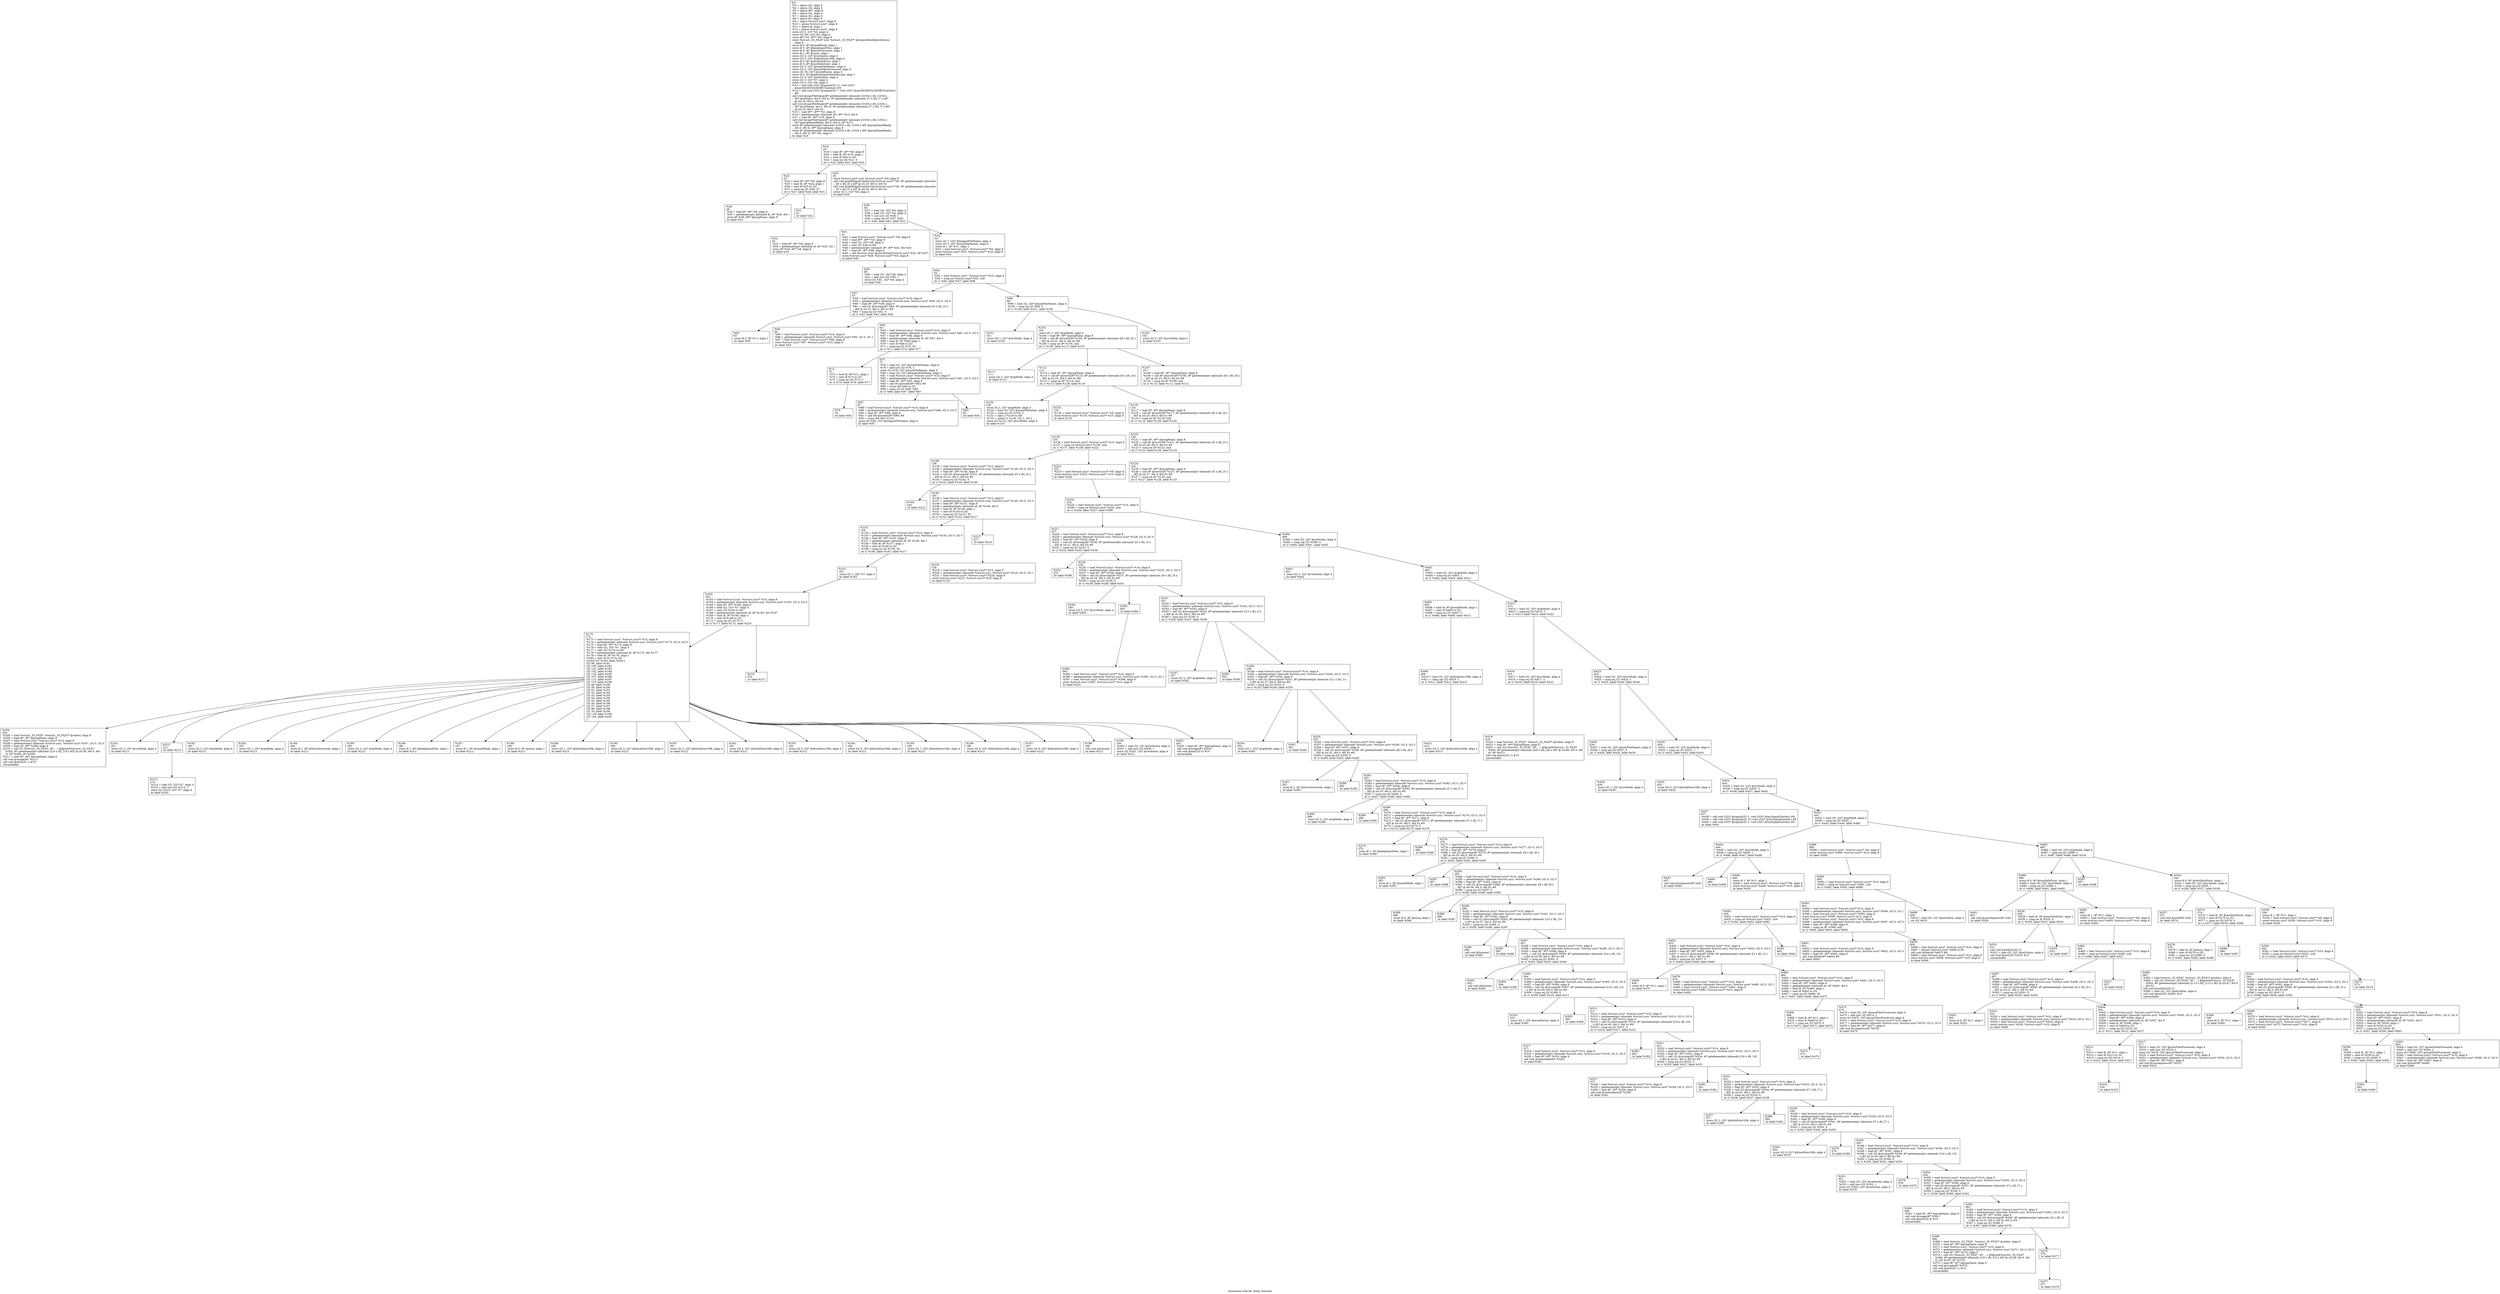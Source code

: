 digraph "Dominator tree for 'main' function" {
	label="Dominator tree for 'main' function";

	Node0xdabc20 [shape=record,label="{%2:\l  %3 = alloca i32, align 4\l  %4 = alloca i32, align 4\l  %5 = alloca i8**, align 8\l  %6 = alloca i32, align 4\l  %7 = alloca i32, align 4\l  %8 = alloca i8*, align 8\l  %9 = alloca %struct.zzzz*, align 8\l  %10 = alloca %struct.zzzz*, align 8\l  %11 = alloca i8, align 1\l  %12 = alloca %struct.zzzz*, align 8\l  store i32 0, i32* %3, align 4\l  store i32 %0, i32* %4, align 4\l  store i8** %1, i8*** %5, align 8\l  store %struct._IO_FILE* null, %struct._IO_FILE** @outputHandleJustInCase,\l... align 8\l  store i8 0, i8* @smallMode, align 1\l  store i8 0, i8* @keepInputFiles, align 1\l  store i8 0, i8* @forceOverwrite, align 1\l  store i8 1, i8* @noisy, align 1\l  store i32 0, i32* @verbosity, align 4\l  store i32 9, i32* @blockSize100k, align 4\l  store i8 0, i8* @testFailsExist, align 1\l  store i8 0, i8* @unzFailsExist, align 1\l  store i32 0, i32* @numFileNames, align 4\l  store i32 0, i32* @numFilesProcessed, align 4\l  store i32 30, i32* @workFactor, align 4\l  store i8 0, i8* @deleteOutputOnInterrupt, align 1\l  store i32 0, i32* @exitValue, align 4\l  store i32 0, i32* %7, align 4\l  store i32 0, i32* %6, align 4\l  %13 = call void (i32)* @signal(i32 11, void (i32)*\l... @mySIGSEGVorSIGBUScatcher) #8\l  %14 = call void (i32)* @signal(i32 7, void (i32)* @mySIGSEGVorSIGBUScatcher)\l... #8\l  call void @copyFileName(i8* getelementptr inbounds ([1034 x i8], [1034 x\l... i8]* @inName, i64 0, i64 0), i8* getelementptr inbounds ([7 x i8], [7 x i8]*\l... @.str.18, i64 0, i64 0))\l  call void @copyFileName(i8* getelementptr inbounds ([1034 x i8], [1034 x\l... i8]* @outName, i64 0, i64 0), i8* getelementptr inbounds ([7 x i8], [7 x i8]*\l... @.str.18, i64 0, i64 0))\l  %15 = load i8**, i8*** %5, align 8\l  %16 = getelementptr inbounds i8*, i8** %15, i64 0\l  %17 = load i8*, i8** %16, align 8\l  call void @copyFileName(i8* getelementptr inbounds ([1034 x i8], [1034 x\l... i8]* @progNameReally, i64 0, i64 0), i8* %17)\l  store i8* getelementptr inbounds ([1034 x i8], [1034 x i8]* @progNameReally,\l... i64 0, i64 0), i8** @progName, align 8\l  store i8* getelementptr inbounds ([1034 x i8], [1034 x i8]* @progNameReally,\l... i64 0, i64 0), i8** %8, align 8\l  br label %18\l}"];
	Node0xdabc20 -> Node0xd77150;
	Node0xd77150 [shape=record,label="{%18:\l18:                                               \l  %19 = load i8*, i8** %8, align 8\l  %20 = load i8, i8* %19, align 1\l  %21 = sext i8 %20 to i32\l  %22 = icmp ne i32 %21, 0\l  br i1 %22, label %23, label %35\l}"];
	Node0xd77150 -> Node0xcb21c0;
	Node0xd77150 -> Node0xce4a20;
	Node0xcb21c0 [shape=record,label="{%23:\l23:                                               \l  %24 = load i8*, i8** %8, align 8\l  %25 = load i8, i8* %24, align 1\l  %26 = sext i8 %25 to i32\l  %27 = icmp eq i32 %26, 47\l  br i1 %27, label %28, label %31\l}"];
	Node0xcb21c0 -> Node0xcd7960;
	Node0xcb21c0 -> Node0xcb1180;
	Node0xcd7960 [shape=record,label="{%28:\l28:                                               \l  %29 = load i8*, i8** %8, align 8\l  %30 = getelementptr inbounds i8, i8* %29, i64 1\l  store i8* %30, i8** @progName, align 8\l  br label %31\l}"];
	Node0xcb1180 [shape=record,label="{%31:\l31:                                               \l  br label %32\l}"];
	Node0xcb1180 -> Node0xc69590;
	Node0xc69590 [shape=record,label="{%32:\l32:                                               \l  %33 = load i8*, i8** %8, align 8\l  %34 = getelementptr inbounds i8, i8* %33, i32 1\l  store i8* %34, i8** %8, align 8\l  br label %18\l}"];
	Node0xce4a20 [shape=record,label="{%35:\l35:                                               \l  store %struct.zzzz* null, %struct.zzzz** %9, align 8\l  call void @addFlagsFromEnvVar(%struct.zzzz** %9, i8* getelementptr inbounds\l... ([6 x i8], [6 x i8]* @.str.19, i64 0, i64 0))\l  call void @addFlagsFromEnvVar(%struct.zzzz** %9, i8* getelementptr inbounds\l... ([5 x i8], [5 x i8]* @.str.20, i64 0, i64 0))\l  store i32 1, i32* %6, align 4\l  br label %36\l}"];
	Node0xce4a20 -> Node0xa634b0;
	Node0xa634b0 [shape=record,label="{%36:\l36:                                               \l  %37 = load i32, i32* %6, align 4\l  %38 = load i32, i32* %4, align 4\l  %39 = sub nsw i32 %38, 1\l  %40 = icmp sle i32 %37, %39\l  br i1 %40, label %41, label %52\l}"];
	Node0xa634b0 -> Node0xd544a0;
	Node0xa634b0 -> Node0xb22400;
	Node0xd544a0 [shape=record,label="{%41:\l41:                                               \l  %42 = load %struct.zzzz*, %struct.zzzz** %9, align 8\l  %43 = load i8**, i8*** %5, align 8\l  %44 = load i32, i32* %6, align 4\l  %45 = sext i32 %44 to i64\l  %46 = getelementptr inbounds i8*, i8** %43, i64 %45\l  %47 = load i8*, i8** %46, align 8\l  %48 = call %struct.zzzz* @snocString(%struct.zzzz* %42, i8* %47)\l  store %struct.zzzz* %48, %struct.zzzz** %9, align 8\l  br label %49\l}"];
	Node0xd544a0 -> Node0xce85a0;
	Node0xce85a0 [shape=record,label="{%49:\l49:                                               \l  %50 = load i32, i32* %6, align 4\l  %51 = add nsw i32 %50, 1\l  store i32 %51, i32* %6, align 4\l  br label %36\l}"];
	Node0xb22400 [shape=record,label="{%52:\l52:                                               \l  store i32 7, i32* @longestFileName, align 4\l  store i32 0, i32* @numFileNames, align 4\l  store i8 1, i8* %11, align 1\l  %53 = load %struct.zzzz*, %struct.zzzz** %9, align 8\l  store %struct.zzzz* %53, %struct.zzzz** %10, align 8\l  br label %54\l}"];
	Node0xb22400 -> Node0xa44fe0;
	Node0xa44fe0 [shape=record,label="{%54:\l54:                                               \l  %55 = load %struct.zzzz*, %struct.zzzz** %10, align 8\l  %56 = icmp ne %struct.zzzz* %55, null\l  br i1 %56, label %57, label %98\l}"];
	Node0xa44fe0 -> Node0xc94360;
	Node0xa44fe0 -> Node0xca46f0;
	Node0xc94360 [shape=record,label="{%57:\l57:                                               \l  %58 = load %struct.zzzz*, %struct.zzzz** %10, align 8\l  %59 = getelementptr inbounds %struct.zzzz, %struct.zzzz* %58, i32 0, i32 0\l  %60 = load i8*, i8** %59, align 8\l  %61 = call i32 @strcmp(i8* %60, i8* getelementptr inbounds ([3 x i8], [3 x\l... i8]* @.str.21, i64 0, i64 0)) #9\l  %62 = icmp eq i32 %61, 0\l  br i1 %62, label %63, label %64\l}"];
	Node0xc94360 -> Node0xcbec40;
	Node0xc94360 -> Node0xd5de10;
	Node0xc94360 -> Node0xc11ad0;
	Node0xcbec40 [shape=record,label="{%63:\l63:                                               \l  store i8 0, i8* %11, align 1\l  br label %94\l}"];
	Node0xd5de10 [shape=record,label="{%94:\l94:                                               \l  %95 = load %struct.zzzz*, %struct.zzzz** %10, align 8\l  %96 = getelementptr inbounds %struct.zzzz, %struct.zzzz* %95, i32 0, i32 1\l  %97 = load %struct.zzzz*, %struct.zzzz** %96, align 8\l  store %struct.zzzz* %97, %struct.zzzz** %10, align 8\l  br label %54\l}"];
	Node0xc11ad0 [shape=record,label="{%64:\l64:                                               \l  %65 = load %struct.zzzz*, %struct.zzzz** %10, align 8\l  %66 = getelementptr inbounds %struct.zzzz, %struct.zzzz* %65, i32 0, i32 0\l  %67 = load i8*, i8** %66, align 8\l  %68 = getelementptr inbounds i8, i8* %67, i64 0\l  %69 = load i8, i8* %68, align 1\l  %70 = sext i8 %69 to i32\l  %71 = icmp eq i32 %70, 45\l  br i1 %71, label %72, label %77\l}"];
	Node0xc11ad0 -> Node0xb05000;
	Node0xc11ad0 -> Node0xc86a30;
	Node0xb05000 [shape=record,label="{%72:\l72:                                               \l  %73 = load i8, i8* %11, align 1\l  %74 = zext i8 %73 to i32\l  %75 = icmp ne i32 %74, 0\l  br i1 %75, label %76, label %77\l}"];
	Node0xb05000 -> Node0xd56dd0;
	Node0xd56dd0 [shape=record,label="{%76:\l76:                                               \l  br label %94\l}"];
	Node0xc86a30 [shape=record,label="{%77:\l77:                                               \l  %78 = load i32, i32* @numFileNames, align 4\l  %79 = add nsw i32 %78, 1\l  store i32 %79, i32* @numFileNames, align 4\l  %80 = load i32, i32* @longestFileName, align 4\l  %81 = load %struct.zzzz*, %struct.zzzz** %10, align 8\l  %82 = getelementptr inbounds %struct.zzzz, %struct.zzzz* %81, i32 0, i32 0\l  %83 = load i8*, i8** %82, align 8\l  %84 = call i64 @strlen(i8* %83) #9\l  %85 = trunc i64 %84 to i32\l  %86 = icmp slt i32 %80, %85\l  br i1 %86, label %87, label %93\l}"];
	Node0xc86a30 -> Node0xccc840;
	Node0xc86a30 -> Node0xd5f160;
	Node0xccc840 [shape=record,label="{%87:\l87:                                               \l  %88 = load %struct.zzzz*, %struct.zzzz** %10, align 8\l  %89 = getelementptr inbounds %struct.zzzz, %struct.zzzz* %88, i32 0, i32 0\l  %90 = load i8*, i8** %89, align 8\l  %91 = call i64 @strlen(i8* %90) #9\l  %92 = trunc i64 %91 to i32\l  store i32 %92, i32* @longestFileName, align 4\l  br label %93\l}"];
	Node0xd5f160 [shape=record,label="{%93:\l93:                                               \l  br label %94\l}"];
	Node0xca46f0 [shape=record,label="{%98:\l98:                                               \l  %99 = load i32, i32* @numFileNames, align 4\l  %100 = icmp eq i32 %99, 0\l  br i1 %100, label %101, label %102\l}"];
	Node0xca46f0 -> Node0xc08860;
	Node0xca46f0 -> Node0xb21b50;
	Node0xca46f0 -> Node0xd66c10;
	Node0xc08860 [shape=record,label="{%101:\l101:                                              \l  store i32 1, i32* @srcMode, align 4\l  br label %103\l}"];
	Node0xb21b50 [shape=record,label="{%103:\l103:                                              \l  store i32 1, i32* @opMode, align 4\l  %104 = load i8*, i8** @progName, align 8\l  %105 = call i8* @strstr(i8* %104, i8* getelementptr inbounds ([6 x i8], [6 x\l... i8]* @.str.22, i64 0, i64 0)) #9\l  %106 = icmp ne i8* %105, null\l  br i1 %106, label %111, label %107\l}"];
	Node0xb21b50 -> Node0xa59f80;
	Node0xb21b50 -> Node0xafe8b0;
	Node0xb21b50 -> Node0xa6fd40;
	Node0xa59f80 [shape=record,label="{%111:\l111:                                              \l  store i32 2, i32* @opMode, align 4\l  br label %112\l}"];
	Node0xafe8b0 [shape=record,label="{%112:\l112:                                              \l  %113 = load i8*, i8** @progName, align 8\l  %114 = call i8* @strstr(i8* %113, i8* getelementptr inbounds ([6 x i8], [6 x\l... i8]* @.str.24, i64 0, i64 0)) #9\l  %115 = icmp ne i8* %114, null\l  br i1 %115, label %128, label %116\l}"];
	Node0xafe8b0 -> Node0xc62750;
	Node0xafe8b0 -> Node0xca9370;
	Node0xafe8b0 -> Node0xa977c0;
	Node0xc62750 [shape=record,label="{%128:\l128:                                              \l  store i32 2, i32* @opMode, align 4\l  %129 = load i32, i32* @numFileNames, align 4\l  %130 = icmp eq i32 %129, 0\l  %131 = zext i1 %130 to i64\l  %132 = select i1 %130, i32 1, i32 2\l  store i32 %132, i32* @srcMode, align 4\l  br label %133\l}"];
	Node0xca9370 [shape=record,label="{%133:\l133:                                              \l  %134 = load %struct.zzzz*, %struct.zzzz** %9, align 8\l  store %struct.zzzz* %134, %struct.zzzz** %10, align 8\l  br label %135\l}"];
	Node0xca9370 -> Node0xa55ff0;
	Node0xa55ff0 [shape=record,label="{%135:\l135:                                              \l  %136 = load %struct.zzzz*, %struct.zzzz** %10, align 8\l  %137 = icmp ne %struct.zzzz* %136, null\l  br i1 %137, label %138, label %222\l}"];
	Node0xa55ff0 -> Node0xcfea40;
	Node0xa55ff0 -> Node0xccc3a0;
	Node0xcfea40 [shape=record,label="{%138:\l138:                                              \l  %139 = load %struct.zzzz*, %struct.zzzz** %10, align 8\l  %140 = getelementptr inbounds %struct.zzzz, %struct.zzzz* %139, i32 0, i32 0\l  %141 = load i8*, i8** %140, align 8\l  %142 = call i32 @strcmp(i8* %141, i8* getelementptr inbounds ([3 x i8], [3 x\l... i8]* @.str.21, i64 0, i64 0)) #9\l  %143 = icmp eq i32 %142, 0\l  br i1 %143, label %144, label %145\l}"];
	Node0xcfea40 -> Node0xcea890;
	Node0xcfea40 -> Node0xcebcd0;
	Node0xcea890 [shape=record,label="{%144:\l144:                                              \l  br label %222\l}"];
	Node0xcebcd0 [shape=record,label="{%145:\l145:                                              \l  %146 = load %struct.zzzz*, %struct.zzzz** %10, align 8\l  %147 = getelementptr inbounds %struct.zzzz, %struct.zzzz* %146, i32 0, i32 0\l  %148 = load i8*, i8** %147, align 8\l  %149 = getelementptr inbounds i8, i8* %148, i64 0\l  %150 = load i8, i8* %149, align 1\l  %151 = sext i8 %150 to i32\l  %152 = icmp eq i32 %151, 45\l  br i1 %152, label %153, label %217\l}"];
	Node0xcebcd0 -> Node0xae4880;
	Node0xcebcd0 -> Node0xc77ea0;
	Node0xae4880 [shape=record,label="{%153:\l153:                                              \l  %154 = load %struct.zzzz*, %struct.zzzz** %10, align 8\l  %155 = getelementptr inbounds %struct.zzzz, %struct.zzzz* %154, i32 0, i32 0\l  %156 = load i8*, i8** %155, align 8\l  %157 = getelementptr inbounds i8, i8* %156, i64 1\l  %158 = load i8, i8* %157, align 1\l  %159 = sext i8 %158 to i32\l  %160 = icmp ne i32 %159, 45\l  br i1 %160, label %161, label %217\l}"];
	Node0xae4880 -> Node0xc0a4d0;
	Node0xc0a4d0 [shape=record,label="{%161:\l161:                                              \l  store i32 1, i32* %7, align 4\l  br label %162\l}"];
	Node0xc0a4d0 -> Node0xcdb100;
	Node0xcdb100 [shape=record,label="{%162:\l162:                                              \l  %163 = load %struct.zzzz*, %struct.zzzz** %10, align 8\l  %164 = getelementptr inbounds %struct.zzzz, %struct.zzzz* %163, i32 0, i32 0\l  %165 = load i8*, i8** %164, align 8\l  %166 = load i32, i32* %7, align 4\l  %167 = sext i32 %166 to i64\l  %168 = getelementptr inbounds i8, i8* %165, i64 %167\l  %169 = load i8, i8* %168, align 1\l  %170 = sext i8 %169 to i32\l  %171 = icmp ne i32 %170, 0\l  br i1 %171, label %172, label %216\l}"];
	Node0xcdb100 -> Node0xca0640;
	Node0xcdb100 -> Node0xd50d80;
	Node0xca0640 [shape=record,label="{%172:\l172:                                              \l  %173 = load %struct.zzzz*, %struct.zzzz** %10, align 8\l  %174 = getelementptr inbounds %struct.zzzz, %struct.zzzz* %173, i32 0, i32 0\l  %175 = load i8*, i8** %174, align 8\l  %176 = load i32, i32* %7, align 4\l  %177 = sext i32 %176 to i64\l  %178 = getelementptr inbounds i8, i8* %175, i64 %177\l  %179 = load i8, i8* %178, align 1\l  %180 = sext i8 %179 to i32\l  switch i32 %180, label %204 [\l    i32 99, label %181\l    i32 100, label %182\l    i32 122, label %183\l    i32 102, label %184\l    i32 116, label %185\l    i32 107, label %186\l    i32 115, label %187\l    i32 113, label %188\l    i32 49, label %189\l    i32 50, label %190\l    i32 51, label %191\l    i32 52, label %192\l    i32 53, label %193\l    i32 54, label %194\l    i32 55, label %195\l    i32 56, label %196\l    i32 57, label %197\l    i32 86, label %198\l    i32 76, label %198\l    i32 118, label %199\l    i32 104, label %202\l  ]\l}"];
	Node0xca0640 -> Node0xa7fdc0;
	Node0xca0640 -> Node0xbdd780;
	Node0xca0640 -> Node0xd559f0;
	Node0xca0640 -> Node0xcc6bc0;
	Node0xca0640 -> Node0xcee740;
	Node0xca0640 -> Node0xd53560;
	Node0xca0640 -> Node0xa85b80;
	Node0xca0640 -> Node0xce2d00;
	Node0xca0640 -> Node0xd76820;
	Node0xca0640 -> Node0xcd9980;
	Node0xca0640 -> Node0xd4d020;
	Node0xca0640 -> Node0xa7d2e0;
	Node0xca0640 -> Node0xce3380;
	Node0xca0640 -> Node0xc8ad30;
	Node0xca0640 -> Node0xca1fe0;
	Node0xca0640 -> Node0xd50eb0;
	Node0xca0640 -> Node0xbc7ca0;
	Node0xca0640 -> Node0xcbaca0;
	Node0xca0640 -> Node0xc67ad0;
	Node0xca0640 -> Node0xd7c880;
	Node0xca0640 -> Node0xc0c240;
	Node0xca0640 -> Node0xce9ae0;
	Node0xa7fdc0 [shape=record,label="{%204:\l204:                                              \l  %205 = load %struct._IO_FILE*, %struct._IO_FILE** @stderr, align 8\l  %206 = load i8*, i8** @progName, align 8\l  %207 = load %struct.zzzz*, %struct.zzzz** %10, align 8\l  %208 = getelementptr inbounds %struct.zzzz, %struct.zzzz* %207, i32 0, i32 0\l  %209 = load i8*, i8** %208, align 8\l  %210 = call i32 (%struct._IO_FILE*, i8*, ...) @fprintf(%struct._IO_FILE*\l... %205, i8* getelementptr inbounds ([19 x i8], [19 x i8]* @.str.28, i64 0, i64\l... 0), i8* %206, i8* %209)\l  %211 = load i8*, i8** @progName, align 8\l  call void @usage(i8* %211)\l  call void @exit(i32 1) #10\l  unreachable\l}"];
	Node0xbdd780 [shape=record,label="{%181:\l181:                                              \l  store i32 2, i32* @srcMode, align 4\l  br label %212\l}"];
	Node0xd559f0 [shape=record,label="{%212:\l212:                                              \l  br label %213\l}"];
	Node0xd559f0 -> Node0xcc99d0;
	Node0xcc99d0 [shape=record,label="{%213:\l213:                                              \l  %214 = load i32, i32* %7, align 4\l  %215 = add nsw i32 %214, 1\l  store i32 %215, i32* %7, align 4\l  br label %162\l}"];
	Node0xcc6bc0 [shape=record,label="{%182:\l182:                                              \l  store i32 2, i32* @opMode, align 4\l  br label %212\l}"];
	Node0xcee740 [shape=record,label="{%183:\l183:                                              \l  store i32 1, i32* @opMode, align 4\l  br label %212\l}"];
	Node0xd53560 [shape=record,label="{%184:\l184:                                              \l  store i8 1, i8* @forceOverwrite, align 1\l  br label %212\l}"];
	Node0xa85b80 [shape=record,label="{%185:\l185:                                              \l  store i32 3, i32* @opMode, align 4\l  br label %212\l}"];
	Node0xce2d00 [shape=record,label="{%186:\l186:                                              \l  store i8 1, i8* @keepInputFiles, align 1\l  br label %212\l}"];
	Node0xd76820 [shape=record,label="{%187:\l187:                                              \l  store i8 1, i8* @smallMode, align 1\l  br label %212\l}"];
	Node0xcd9980 [shape=record,label="{%188:\l188:                                              \l  store i8 0, i8* @noisy, align 1\l  br label %212\l}"];
	Node0xd4d020 [shape=record,label="{%189:\l189:                                              \l  store i32 1, i32* @blockSize100k, align 4\l  br label %212\l}"];
	Node0xa7d2e0 [shape=record,label="{%190:\l190:                                              \l  store i32 2, i32* @blockSize100k, align 4\l  br label %212\l}"];
	Node0xce3380 [shape=record,label="{%191:\l191:                                              \l  store i32 3, i32* @blockSize100k, align 4\l  br label %212\l}"];
	Node0xc8ad30 [shape=record,label="{%192:\l192:                                              \l  store i32 4, i32* @blockSize100k, align 4\l  br label %212\l}"];
	Node0xca1fe0 [shape=record,label="{%193:\l193:                                              \l  store i32 5, i32* @blockSize100k, align 4\l  br label %212\l}"];
	Node0xd50eb0 [shape=record,label="{%194:\l194:                                              \l  store i32 6, i32* @blockSize100k, align 4\l  br label %212\l}"];
	Node0xbc7ca0 [shape=record,label="{%195:\l195:                                              \l  store i32 7, i32* @blockSize100k, align 4\l  br label %212\l}"];
	Node0xcbaca0 [shape=record,label="{%196:\l196:                                              \l  store i32 8, i32* @blockSize100k, align 4\l  br label %212\l}"];
	Node0xc67ad0 [shape=record,label="{%197:\l197:                                              \l  store i32 9, i32* @blockSize100k, align 4\l  br label %212\l}"];
	Node0xd7c880 [shape=record,label="{%198:\l198:                                              \l  call void @license()\l  br label %212\l}"];
	Node0xc0c240 [shape=record,label="{%199:\l199:                                              \l  %200 = load i32, i32* @verbosity, align 4\l  %201 = add nsw i32 %200, 1\l  store i32 %201, i32* @verbosity, align 4\l  br label %212\l}"];
	Node0xce9ae0 [shape=record,label="{%202:\l202:                                              \l  %203 = load i8*, i8** @progName, align 8\l  call void @usage(i8* %203)\l  call void @exit(i32 0) #10\l  unreachable\l}"];
	Node0xd50d80 [shape=record,label="{%216:\l216:                                              \l  br label %217\l}"];
	Node0xc77ea0 [shape=record,label="{%217:\l217:                                              \l  br label %218\l}"];
	Node0xc77ea0 -> Node0xcb51b0;
	Node0xcb51b0 [shape=record,label="{%218:\l218:                                              \l  %219 = load %struct.zzzz*, %struct.zzzz** %10, align 8\l  %220 = getelementptr inbounds %struct.zzzz, %struct.zzzz* %219, i32 0, i32 1\l  %221 = load %struct.zzzz*, %struct.zzzz** %220, align 8\l  store %struct.zzzz* %221, %struct.zzzz** %10, align 8\l  br label %135\l}"];
	Node0xccc3a0 [shape=record,label="{%222:\l222:                                              \l  %223 = load %struct.zzzz*, %struct.zzzz** %9, align 8\l  store %struct.zzzz* %223, %struct.zzzz** %10, align 8\l  br label %224\l}"];
	Node0xccc3a0 -> Node0xca1e20;
	Node0xca1e20 [shape=record,label="{%224:\l224:                                              \l  %225 = load %struct.zzzz*, %struct.zzzz** %10, align 8\l  %226 = icmp ne %struct.zzzz* %225, null\l  br i1 %226, label %227, label %398\l}"];
	Node0xca1e20 -> Node0xd54560;
	Node0xca1e20 -> Node0xcc9fe0;
	Node0xd54560 [shape=record,label="{%227:\l227:                                              \l  %228 = load %struct.zzzz*, %struct.zzzz** %10, align 8\l  %229 = getelementptr inbounds %struct.zzzz, %struct.zzzz* %228, i32 0, i32 0\l  %230 = load i8*, i8** %229, align 8\l  %231 = call i32 @strcmp(i8* %230, i8* getelementptr inbounds ([3 x i8], [3 x\l... i8]* @.str.21, i64 0, i64 0)) #9\l  %232 = icmp eq i32 %231, 0\l  br i1 %232, label %233, label %234\l}"];
	Node0xd54560 -> Node0xd71630;
	Node0xd54560 -> Node0xd71050;
	Node0xd71630 [shape=record,label="{%233:\l233:                                              \l  br label %398\l}"];
	Node0xd71050 [shape=record,label="{%234:\l234:                                              \l  %235 = load %struct.zzzz*, %struct.zzzz** %10, align 8\l  %236 = getelementptr inbounds %struct.zzzz, %struct.zzzz* %235, i32 0, i32 0\l  %237 = load i8*, i8** %236, align 8\l  %238 = call i32 @strcmp(i8* %237, i8* getelementptr inbounds ([9 x i8], [9 x\l... i8]* @.str.29, i64 0, i64 0)) #9\l  %239 = icmp eq i32 %238, 0\l  br i1 %239, label %240, label %241\l}"];
	Node0xd71050 -> Node0xc854a0;
	Node0xd71050 -> Node0xd61200;
	Node0xd71050 -> Node0xcba650;
	Node0xc854a0 [shape=record,label="{%240:\l240:                                              \l  store i32 2, i32* @srcMode, align 4\l  br label %393\l}"];
	Node0xd61200 [shape=record,label="{%393:\l393:                                              \l  br label %394\l}"];
	Node0xd61200 -> Node0xcb7240;
	Node0xcb7240 [shape=record,label="{%394:\l394:                                              \l  %395 = load %struct.zzzz*, %struct.zzzz** %10, align 8\l  %396 = getelementptr inbounds %struct.zzzz, %struct.zzzz* %395, i32 0, i32 1\l  %397 = load %struct.zzzz*, %struct.zzzz** %396, align 8\l  store %struct.zzzz* %397, %struct.zzzz** %10, align 8\l  br label %224\l}"];
	Node0xcba650 [shape=record,label="{%241:\l241:                                              \l  %242 = load %struct.zzzz*, %struct.zzzz** %10, align 8\l  %243 = getelementptr inbounds %struct.zzzz, %struct.zzzz* %242, i32 0, i32 0\l  %244 = load i8*, i8** %243, align 8\l  %245 = call i32 @strcmp(i8* %244, i8* getelementptr inbounds ([13 x i8], [13\l... x i8]* @.str.30, i64 0, i64 0)) #9\l  %246 = icmp eq i32 %245, 0\l  br i1 %246, label %247, label %248\l}"];
	Node0xcba650 -> Node0xb0a630;
	Node0xcba650 -> Node0xcd97d0;
	Node0xcba650 -> Node0xa7dee0;
	Node0xb0a630 [shape=record,label="{%247:\l247:                                              \l  store i32 2, i32* @opMode, align 4\l  br label %392\l}"];
	Node0xcd97d0 [shape=record,label="{%392:\l392:                                              \l  br label %393\l}"];
	Node0xa7dee0 [shape=record,label="{%248:\l248:                                              \l  %249 = load %struct.zzzz*, %struct.zzzz** %10, align 8\l  %250 = getelementptr inbounds %struct.zzzz, %struct.zzzz* %249, i32 0, i32 0\l  %251 = load i8*, i8** %250, align 8\l  %252 = call i32 @strcmp(i8* %251, i8* getelementptr inbounds ([11 x i8], [11\l... x i8]* @.str.31, i64 0, i64 0)) #9\l  %253 = icmp eq i32 %252, 0\l  br i1 %253, label %254, label %255\l}"];
	Node0xa7dee0 -> Node0xb0d690;
	Node0xa7dee0 -> Node0xc6f3b0;
	Node0xa7dee0 -> Node0xce5000;
	Node0xb0d690 [shape=record,label="{%254:\l254:                                              \l  store i32 1, i32* @opMode, align 4\l  br label %391\l}"];
	Node0xc6f3b0 [shape=record,label="{%391:\l391:                                              \l  br label %392\l}"];
	Node0xce5000 [shape=record,label="{%255:\l255:                                              \l  %256 = load %struct.zzzz*, %struct.zzzz** %10, align 8\l  %257 = getelementptr inbounds %struct.zzzz, %struct.zzzz* %256, i32 0, i32 0\l  %258 = load i8*, i8** %257, align 8\l  %259 = call i32 @strcmp(i8* %258, i8* getelementptr inbounds ([8 x i8], [8 x\l... i8]* @.str.32, i64 0, i64 0)) #9\l  %260 = icmp eq i32 %259, 0\l  br i1 %260, label %261, label %262\l}"];
	Node0xce5000 -> Node0xa58c00;
	Node0xce5000 -> Node0xd597f0;
	Node0xce5000 -> Node0xa80490;
	Node0xa58c00 [shape=record,label="{%261:\l261:                                              \l  store i8 1, i8* @forceOverwrite, align 1\l  br label %390\l}"];
	Node0xd597f0 [shape=record,label="{%390:\l390:                                              \l  br label %391\l}"];
	Node0xa80490 [shape=record,label="{%262:\l262:                                              \l  %263 = load %struct.zzzz*, %struct.zzzz** %10, align 8\l  %264 = getelementptr inbounds %struct.zzzz, %struct.zzzz* %263, i32 0, i32 0\l  %265 = load i8*, i8** %264, align 8\l  %266 = call i32 @strcmp(i8* %265, i8* getelementptr inbounds ([7 x i8], [7 x\l... i8]* @.str.33, i64 0, i64 0)) #9\l  %267 = icmp eq i32 %266, 0\l  br i1 %267, label %268, label %269\l}"];
	Node0xa80490 -> Node0xceb240;
	Node0xa80490 -> Node0xcdc090;
	Node0xa80490 -> Node0xb05b30;
	Node0xceb240 [shape=record,label="{%268:\l268:                                              \l  store i32 3, i32* @opMode, align 4\l  br label %389\l}"];
	Node0xcdc090 [shape=record,label="{%389:\l389:                                              \l  br label %390\l}"];
	Node0xb05b30 [shape=record,label="{%269:\l269:                                              \l  %270 = load %struct.zzzz*, %struct.zzzz** %10, align 8\l  %271 = getelementptr inbounds %struct.zzzz, %struct.zzzz* %270, i32 0, i32 0\l  %272 = load i8*, i8** %271, align 8\l  %273 = call i32 @strcmp(i8* %272, i8* getelementptr inbounds ([7 x i8], [7 x\l... i8]* @.str.34, i64 0, i64 0)) #9\l  %274 = icmp eq i32 %273, 0\l  br i1 %274, label %275, label %276\l}"];
	Node0xb05b30 -> Node0xc0b800;
	Node0xb05b30 -> Node0xda9320;
	Node0xb05b30 -> Node0xd6df80;
	Node0xc0b800 [shape=record,label="{%275:\l275:                                              \l  store i8 1, i8* @keepInputFiles, align 1\l  br label %388\l}"];
	Node0xda9320 [shape=record,label="{%388:\l388:                                              \l  br label %389\l}"];
	Node0xd6df80 [shape=record,label="{%276:\l276:                                              \l  %277 = load %struct.zzzz*, %struct.zzzz** %10, align 8\l  %278 = getelementptr inbounds %struct.zzzz, %struct.zzzz* %277, i32 0, i32 0\l  %279 = load i8*, i8** %278, align 8\l  %280 = call i32 @strcmp(i8* %279, i8* getelementptr inbounds ([8 x i8], [8 x\l... i8]* @.str.35, i64 0, i64 0)) #9\l  %281 = icmp eq i32 %280, 0\l  br i1 %281, label %282, label %283\l}"];
	Node0xd6df80 -> Node0xcea0c0;
	Node0xd6df80 -> Node0xca0980;
	Node0xd6df80 -> Node0xccd900;
	Node0xcea0c0 [shape=record,label="{%282:\l282:                                              \l  store i8 1, i8* @smallMode, align 1\l  br label %387\l}"];
	Node0xca0980 [shape=record,label="{%387:\l387:                                              \l  br label %388\l}"];
	Node0xccd900 [shape=record,label="{%283:\l283:                                              \l  %284 = load %struct.zzzz*, %struct.zzzz** %10, align 8\l  %285 = getelementptr inbounds %struct.zzzz, %struct.zzzz* %284, i32 0, i32 0\l  %286 = load i8*, i8** %285, align 8\l  %287 = call i32 @strcmp(i8* %286, i8* getelementptr inbounds ([8 x i8], [8 x\l... i8]* @.str.36, i64 0, i64 0)) #9\l  %288 = icmp eq i32 %287, 0\l  br i1 %288, label %289, label %290\l}"];
	Node0xccd900 -> Node0xd7aa80;
	Node0xccd900 -> Node0xce1ee0;
	Node0xccd900 -> Node0xceda80;
	Node0xd7aa80 [shape=record,label="{%289:\l289:                                              \l  store i8 0, i8* @noisy, align 1\l  br label %386\l}"];
	Node0xce1ee0 [shape=record,label="{%386:\l386:                                              \l  br label %387\l}"];
	Node0xceda80 [shape=record,label="{%290:\l290:                                              \l  %291 = load %struct.zzzz*, %struct.zzzz** %10, align 8\l  %292 = getelementptr inbounds %struct.zzzz, %struct.zzzz* %291, i32 0, i32 0\l  %293 = load i8*, i8** %292, align 8\l  %294 = call i32 @strcmp(i8* %293, i8* getelementptr inbounds ([10 x i8], [10\l... x i8]* @.str.37, i64 0, i64 0)) #9\l  %295 = icmp eq i32 %294, 0\l  br i1 %295, label %296, label %297\l}"];
	Node0xceda80 -> Node0xae1460;
	Node0xceda80 -> Node0xd60c00;
	Node0xceda80 -> Node0xd58090;
	Node0xae1460 [shape=record,label="{%296:\l296:                                              \l  call void @license()\l  br label %385\l}"];
	Node0xd60c00 [shape=record,label="{%385:\l385:                                              \l  br label %386\l}"];
	Node0xd58090 [shape=record,label="{%297:\l297:                                              \l  %298 = load %struct.zzzz*, %struct.zzzz** %10, align 8\l  %299 = getelementptr inbounds %struct.zzzz, %struct.zzzz* %298, i32 0, i32 0\l  %300 = load i8*, i8** %299, align 8\l  %301 = call i32 @strcmp(i8* %300, i8* getelementptr inbounds ([10 x i8], [10\l... x i8]* @.str.38, i64 0, i64 0)) #9\l  %302 = icmp eq i32 %301, 0\l  br i1 %302, label %303, label %304\l}"];
	Node0xd58090 -> Node0xcb5900;
	Node0xd58090 -> Node0xce2bd0;
	Node0xd58090 -> Node0xcbf540;
	Node0xcb5900 [shape=record,label="{%303:\l303:                                              \l  call void @license()\l  br label %384\l}"];
	Node0xce2bd0 [shape=record,label="{%384:\l384:                                              \l  br label %385\l}"];
	Node0xcbf540 [shape=record,label="{%304:\l304:                                              \l  %305 = load %struct.zzzz*, %struct.zzzz** %10, align 8\l  %306 = getelementptr inbounds %struct.zzzz, %struct.zzzz* %305, i32 0, i32 0\l  %307 = load i8*, i8** %306, align 8\l  %308 = call i32 @strcmp(i8* %307, i8* getelementptr inbounds ([14 x i8], [14\l... x i8]* @.str.39, i64 0, i64 0)) #9\l  %309 = icmp eq i32 %308, 0\l  br i1 %309, label %310, label %311\l}"];
	Node0xcbf540 -> Node0xcc9e60;
	Node0xcbf540 -> Node0xc18e20;
	Node0xcbf540 -> Node0xccc270;
	Node0xcc9e60 [shape=record,label="{%310:\l310:                                              \l  store i32 1, i32* @workFactor, align 4\l  br label %383\l}"];
	Node0xc18e20 [shape=record,label="{%383:\l383:                                              \l  br label %384\l}"];
	Node0xccc270 [shape=record,label="{%311:\l311:                                              \l  %312 = load %struct.zzzz*, %struct.zzzz** %10, align 8\l  %313 = getelementptr inbounds %struct.zzzz, %struct.zzzz* %312, i32 0, i32 0\l  %314 = load i8*, i8** %313, align 8\l  %315 = call i32 @strcmp(i8* %314, i8* getelementptr inbounds ([18 x i8], [18\l... x i8]* @.str.40, i64 0, i64 0)) #9\l  %316 = icmp eq i32 %315, 0\l  br i1 %316, label %317, label %321\l}"];
	Node0xccc270 -> Node0xadfa50;
	Node0xccc270 -> Node0xc00d60;
	Node0xccc270 -> Node0xd6eb70;
	Node0xadfa50 [shape=record,label="{%317:\l317:                                              \l  %318 = load %struct.zzzz*, %struct.zzzz** %10, align 8\l  %319 = getelementptr inbounds %struct.zzzz, %struct.zzzz* %318, i32 0, i32 0\l  %320 = load i8*, i8** %319, align 8\l  call void @redundant(i8* %320)\l  br label %382\l}"];
	Node0xc00d60 [shape=record,label="{%382:\l382:                                              \l  br label %383\l}"];
	Node0xd6eb70 [shape=record,label="{%321:\l321:                                              \l  %322 = load %struct.zzzz*, %struct.zzzz** %10, align 8\l  %323 = getelementptr inbounds %struct.zzzz, %struct.zzzz* %322, i32 0, i32 0\l  %324 = load i8*, i8** %323, align 8\l  %325 = call i32 @strcmp(i8* %324, i8* getelementptr inbounds ([18 x i8], [18\l... x i8]* @.str.41, i64 0, i64 0)) #9\l  %326 = icmp eq i32 %325, 0\l  br i1 %326, label %327, label %331\l}"];
	Node0xd6eb70 -> Node0xb11f60;
	Node0xd6eb70 -> Node0xd50360;
	Node0xd6eb70 -> Node0xcbedd0;
	Node0xb11f60 [shape=record,label="{%327:\l327:                                              \l  %328 = load %struct.zzzz*, %struct.zzzz** %10, align 8\l  %329 = getelementptr inbounds %struct.zzzz, %struct.zzzz* %328, i32 0, i32 0\l  %330 = load i8*, i8** %329, align 8\l  call void @redundant(i8* %330)\l  br label %381\l}"];
	Node0xd50360 [shape=record,label="{%381:\l381:                                              \l  br label %382\l}"];
	Node0xcbedd0 [shape=record,label="{%331:\l331:                                              \l  %332 = load %struct.zzzz*, %struct.zzzz** %10, align 8\l  %333 = getelementptr inbounds %struct.zzzz, %struct.zzzz* %332, i32 0, i32 0\l  %334 = load i8*, i8** %333, align 8\l  %335 = call i32 @strcmp(i8* %334, i8* getelementptr inbounds ([7 x i8], [7 x\l... i8]* @.str.42, i64 0, i64 0)) #9\l  %336 = icmp eq i32 %335, 0\l  br i1 %336, label %337, label %338\l}"];
	Node0xcbedd0 -> Node0xceae10;
	Node0xcbedd0 -> Node0xd791a0;
	Node0xcbedd0 -> Node0xb005e0;
	Node0xceae10 [shape=record,label="{%337:\l337:                                              \l  store i32 1, i32* @blockSize100k, align 4\l  br label %380\l}"];
	Node0xd791a0 [shape=record,label="{%380:\l380:                                              \l  br label %381\l}"];
	Node0xb005e0 [shape=record,label="{%338:\l338:                                              \l  %339 = load %struct.zzzz*, %struct.zzzz** %10, align 8\l  %340 = getelementptr inbounds %struct.zzzz, %struct.zzzz* %339, i32 0, i32 0\l  %341 = load i8*, i8** %340, align 8\l  %342 = call i32 @strcmp(i8* %341, i8* getelementptr inbounds ([7 x i8], [7 x\l... i8]* @.str.43, i64 0, i64 0)) #9\l  %343 = icmp eq i32 %342, 0\l  br i1 %343, label %344, label %345\l}"];
	Node0xb005e0 -> Node0xce1a40;
	Node0xb005e0 -> Node0xd72e80;
	Node0xb005e0 -> Node0xcc1b20;
	Node0xce1a40 [shape=record,label="{%344:\l344:                                              \l  store i32 9, i32* @blockSize100k, align 4\l  br label %379\l}"];
	Node0xd72e80 [shape=record,label="{%379:\l379:                                              \l  br label %380\l}"];
	Node0xcc1b20 [shape=record,label="{%345:\l345:                                              \l  %346 = load %struct.zzzz*, %struct.zzzz** %10, align 8\l  %347 = getelementptr inbounds %struct.zzzz, %struct.zzzz* %346, i32 0, i32 0\l  %348 = load i8*, i8** %347, align 8\l  %349 = call i32 @strcmp(i8* %348, i8* getelementptr inbounds ([10 x i8], [10\l... x i8]* @.str.44, i64 0, i64 0)) #9\l  %350 = icmp eq i32 %349, 0\l  br i1 %350, label %351, label %354\l}"];
	Node0xcc1b20 -> Node0xa6bb00;
	Node0xcc1b20 -> Node0xd68890;
	Node0xcc1b20 -> Node0xcd7b20;
	Node0xa6bb00 [shape=record,label="{%351:\l351:                                              \l  %352 = load i32, i32* @verbosity, align 4\l  %353 = add nsw i32 %352, 1\l  store i32 %353, i32* @verbosity, align 4\l  br label %378\l}"];
	Node0xd68890 [shape=record,label="{%378:\l378:                                              \l  br label %379\l}"];
	Node0xcd7b20 [shape=record,label="{%354:\l354:                                              \l  %355 = load %struct.zzzz*, %struct.zzzz** %10, align 8\l  %356 = getelementptr inbounds %struct.zzzz, %struct.zzzz* %355, i32 0, i32 0\l  %357 = load i8*, i8** %356, align 8\l  %358 = call i32 @strcmp(i8* %357, i8* getelementptr inbounds ([7 x i8], [7 x\l... i8]* @.str.45, i64 0, i64 0)) #9\l  %359 = icmp eq i32 %358, 0\l  br i1 %359, label %360, label %362\l}"];
	Node0xcd7b20 -> Node0xce2620;
	Node0xcd7b20 -> Node0xd60190;
	Node0xce2620 [shape=record,label="{%360:\l360:                                              \l  %361 = load i8*, i8** @progName, align 8\l  call void @usage(i8* %361)\l  call void @exit(i32 0) #10\l  unreachable\l}"];
	Node0xd60190 [shape=record,label="{%362:\l362:                                              \l  %363 = load %struct.zzzz*, %struct.zzzz** %10, align 8\l  %364 = getelementptr inbounds %struct.zzzz, %struct.zzzz* %363, i32 0, i32 0\l  %365 = load i8*, i8** %364, align 8\l  %366 = call i32 @strncmp(i8* %365, i8* getelementptr inbounds ([3 x i8], [3\l... x i8]* @.str.21, i64 0, i64 0), i64 2) #9\l  %367 = icmp eq i32 %366, 0\l  br i1 %367, label %368, label %376\l}"];
	Node0xd60190 -> Node0xa82b50;
	Node0xd60190 -> Node0xcd6410;
	Node0xa82b50 [shape=record,label="{%368:\l368:                                              \l  %369 = load %struct._IO_FILE*, %struct._IO_FILE** @stderr, align 8\l  %370 = load i8*, i8** @progName, align 8\l  %371 = load %struct.zzzz*, %struct.zzzz** %10, align 8\l  %372 = getelementptr inbounds %struct.zzzz, %struct.zzzz* %371, i32 0, i32 0\l  %373 = load i8*, i8** %372, align 8\l  %374 = call i32 (%struct._IO_FILE*, i8*, ...) @fprintf(%struct._IO_FILE*\l... %369, i8* getelementptr inbounds ([19 x i8], [19 x i8]* @.str.28, i64 0, i64\l... 0), i8* %370, i8* %373)\l  %375 = load i8*, i8** @progName, align 8\l  call void @usage(i8* %375)\l  call void @exit(i32 1) #10\l  unreachable\l}"];
	Node0xcd6410 [shape=record,label="{%376:\l376:                                              \l  br label %377\l}"];
	Node0xcd6410 -> Node0xd5eba0;
	Node0xd5eba0 [shape=record,label="{%377:\l377:                                              \l  br label %378\l}"];
	Node0xcc9fe0 [shape=record,label="{%398:\l398:                                              \l  %399 = load i32, i32* @verbosity, align 4\l  %400 = icmp sgt i32 %399, 4\l  br i1 %400, label %401, label %402\l}"];
	Node0xcc9fe0 -> Node0xcb0110;
	Node0xcc9fe0 -> Node0xcd6260;
	Node0xcb0110 [shape=record,label="{%401:\l401:                                              \l  store i32 4, i32* @verbosity, align 4\l  br label %402\l}"];
	Node0xcd6260 [shape=record,label="{%402:\l402:                                              \l  %403 = load i32, i32* @opMode, align 4\l  %404 = icmp eq i32 %403, 1\l  br i1 %404, label %405, label %413\l}"];
	Node0xcd6260 -> Node0xcbe530;
	Node0xcd6260 -> Node0xce0f70;
	Node0xcbe530 [shape=record,label="{%405:\l405:                                              \l  %406 = load i8, i8* @smallMode, align 1\l  %407 = zext i8 %406 to i32\l  %408 = icmp ne i32 %407, 0\l  br i1 %408, label %409, label %413\l}"];
	Node0xcbe530 -> Node0xcd85f0;
	Node0xcd85f0 [shape=record,label="{%409:\l409:                                              \l  %410 = load i32, i32* @blockSize100k, align 4\l  %411 = icmp sgt i32 %410, 2\l  br i1 %411, label %412, label %413\l}"];
	Node0xcd85f0 -> Node0xaff8b0;
	Node0xaff8b0 [shape=record,label="{%412:\l412:                                              \l  store i32 2, i32* @blockSize100k, align 4\l  br label %413\l}"];
	Node0xce0f70 [shape=record,label="{%413:\l413:                                              \l  %414 = load i32, i32* @opMode, align 4\l  %415 = icmp eq i32 %414, 3\l  br i1 %415, label %416, label %423\l}"];
	Node0xce0f70 -> Node0xcd4070;
	Node0xce0f70 -> Node0xce1040;
	Node0xcd4070 [shape=record,label="{%416:\l416:                                              \l  %417 = load i32, i32* @srcMode, align 4\l  %418 = icmp eq i32 %417, 2\l  br i1 %418, label %419, label %423\l}"];
	Node0xcd4070 -> Node0xcc7a90;
	Node0xcc7a90 [shape=record,label="{%419:\l419:                                              \l  %420 = load %struct._IO_FILE*, %struct._IO_FILE** @stderr, align 8\l  %421 = load i8*, i8** @progName, align 8\l  %422 = call i32 (%struct._IO_FILE*, i8*, ...) @fprintf(%struct._IO_FILE*\l... %420, i8* getelementptr inbounds ([40 x i8], [40 x i8]* @.str.46, i64 0, i64\l... 0), i8* %421)\l  call void @exit(i32 1) #10\l  unreachable\l}"];
	Node0xce1040 [shape=record,label="{%423:\l423:                                              \l  %424 = load i32, i32* @srcMode, align 4\l  %425 = icmp eq i32 %424, 2\l  br i1 %425, label %426, label %430\l}"];
	Node0xce1040 -> Node0xcaf540;
	Node0xce1040 -> Node0xcc1c50;
	Node0xcaf540 [shape=record,label="{%426:\l426:                                              \l  %427 = load i32, i32* @numFileNames, align 4\l  %428 = icmp eq i32 %427, 0\l  br i1 %428, label %429, label %430\l}"];
	Node0xcaf540 -> Node0xc85180;
	Node0xc85180 [shape=record,label="{%429:\l429:                                              \l  store i32 1, i32* @srcMode, align 4\l  br label %430\l}"];
	Node0xcc1c50 [shape=record,label="{%430:\l430:                                              \l  %431 = load i32, i32* @opMode, align 4\l  %432 = icmp ne i32 %431, 1\l  br i1 %432, label %433, label %434\l}"];
	Node0xcc1c50 -> Node0xb1a1b0;
	Node0xcc1c50 -> Node0xcdd730;
	Node0xb1a1b0 [shape=record,label="{%433:\l433:                                              \l  store i32 0, i32* @blockSize100k, align 4\l  br label %434\l}"];
	Node0xcdd730 [shape=record,label="{%434:\l434:                                              \l  %435 = load i32, i32* @srcMode, align 4\l  %436 = icmp eq i32 %435, 3\l  br i1 %436, label %437, label %441\l}"];
	Node0xcdd730 -> Node0xb19900;
	Node0xcdd730 -> Node0xc71950;
	Node0xb19900 [shape=record,label="{%437:\l437:                                              \l  %438 = call void (i32)* @signal(i32 2, void (i32)* @mySignalCatcher) #8\l  %439 = call void (i32)* @signal(i32 15, void (i32)* @mySignalCatcher) #8\l  %440 = call void (i32)* @signal(i32 1, void (i32)* @mySignalCatcher) #8\l  br label %441\l}"];
	Node0xc71950 [shape=record,label="{%441:\l441:                                              \l  %442 = load i32, i32* @opMode, align 4\l  %443 = icmp eq i32 %442, 1\l  br i1 %443, label %444, label %485\l}"];
	Node0xc71950 -> Node0xd54bd0;
	Node0xc71950 -> Node0xb07e50;
	Node0xc71950 -> Node0xd587b0;
	Node0xd54bd0 [shape=record,label="{%444:\l444:                                              \l  %445 = load i32, i32* @srcMode, align 4\l  %446 = icmp eq i32 %445, 1\l  br i1 %446, label %447, label %448\l}"];
	Node0xd54bd0 -> Node0xc9acc0;
	Node0xd54bd0 -> Node0xcea190;
	Node0xd54bd0 -> Node0xcbfcd0;
	Node0xc9acc0 [shape=record,label="{%447:\l447:                                              \l  call void @compress(i8* null)\l  br label %484\l}"];
	Node0xcea190 [shape=record,label="{%484:\l484:                                              \l  br label %588\l}"];
	Node0xcbfcd0 [shape=record,label="{%448:\l448:                                              \l  store i8 1, i8* %11, align 1\l  %449 = load %struct.zzzz*, %struct.zzzz** %9, align 8\l  store %struct.zzzz* %449, %struct.zzzz** %10, align 8\l  br label %450\l}"];
	Node0xcbfcd0 -> Node0xcb6260;
	Node0xcb6260 [shape=record,label="{%450:\l450:                                              \l  %451 = load %struct.zzzz*, %struct.zzzz** %10, align 8\l  %452 = icmp ne %struct.zzzz* %451, null\l  br i1 %452, label %453, label %483\l}"];
	Node0xcb6260 -> Node0xc70540;
	Node0xcb6260 -> Node0xc75520;
	Node0xc70540 [shape=record,label="{%453:\l453:                                              \l  %454 = load %struct.zzzz*, %struct.zzzz** %10, align 8\l  %455 = getelementptr inbounds %struct.zzzz, %struct.zzzz* %454, i32 0, i32 0\l  %456 = load i8*, i8** %455, align 8\l  %457 = call i32 @strcmp(i8* %456, i8* getelementptr inbounds ([3 x i8], [3 x\l... i8]* @.str.21, i64 0, i64 0)) #9\l  %458 = icmp eq i32 %457, 0\l  br i1 %458, label %459, label %460\l}"];
	Node0xc70540 -> Node0xcc29e0;
	Node0xc70540 -> Node0xb23c80;
	Node0xc70540 -> Node0xd57270;
	Node0xcc29e0 [shape=record,label="{%459:\l459:                                              \l  store i8 0, i8* %11, align 1\l  br label %479\l}"];
	Node0xb23c80 [shape=record,label="{%479:\l479:                                              \l  %480 = load %struct.zzzz*, %struct.zzzz** %10, align 8\l  %481 = getelementptr inbounds %struct.zzzz, %struct.zzzz* %480, i32 0, i32 1\l  %482 = load %struct.zzzz*, %struct.zzzz** %481, align 8\l  store %struct.zzzz* %482, %struct.zzzz** %10, align 8\l  br label %450\l}"];
	Node0xd57270 [shape=record,label="{%460:\l460:                                              \l  %461 = load %struct.zzzz*, %struct.zzzz** %10, align 8\l  %462 = getelementptr inbounds %struct.zzzz, %struct.zzzz* %461, i32 0, i32 0\l  %463 = load i8*, i8** %462, align 8\l  %464 = getelementptr inbounds i8, i8* %463, i64 0\l  %465 = load i8, i8* %464, align 1\l  %466 = sext i8 %465 to i32\l  %467 = icmp eq i32 %466, 45\l  br i1 %467, label %468, label %473\l}"];
	Node0xd57270 -> Node0xd54b10;
	Node0xd57270 -> Node0xcb35f0;
	Node0xd54b10 [shape=record,label="{%468:\l468:                                              \l  %469 = load i8, i8* %11, align 1\l  %470 = zext i8 %469 to i32\l  %471 = icmp ne i32 %470, 0\l  br i1 %471, label %472, label %473\l}"];
	Node0xd54b10 -> Node0xa82320;
	Node0xa82320 [shape=record,label="{%472:\l472:                                              \l  br label %479\l}"];
	Node0xcb35f0 [shape=record,label="{%473:\l473:                                              \l  %474 = load i32, i32* @numFilesProcessed, align 4\l  %475 = add nsw i32 %474, 1\l  store i32 %475, i32* @numFilesProcessed, align 4\l  %476 = load %struct.zzzz*, %struct.zzzz** %10, align 8\l  %477 = getelementptr inbounds %struct.zzzz, %struct.zzzz* %476, i32 0, i32 0\l  %478 = load i8*, i8** %477, align 8\l  call void @compress(i8* %478)\l  br label %479\l}"];
	Node0xc75520 [shape=record,label="{%483:\l483:                                              \l  br label %484\l}"];
	Node0xb07e50 [shape=record,label="{%588:\l588:                                              \l  %589 = load %struct.zzzz*, %struct.zzzz** %9, align 8\l  store %struct.zzzz* %589, %struct.zzzz** %10, align 8\l  br label %590\l}"];
	Node0xb07e50 -> Node0xcccf40;
	Node0xcccf40 [shape=record,label="{%590:\l590:                                              \l  %591 = load %struct.zzzz*, %struct.zzzz** %10, align 8\l  %592 = icmp ne %struct.zzzz* %591, null\l  br i1 %592, label %593, label %609\l}"];
	Node0xcccf40 -> Node0xc650a0;
	Node0xcccf40 -> Node0xb7caa0;
	Node0xc650a0 [shape=record,label="{%593:\l593:                                              \l  %594 = load %struct.zzzz*, %struct.zzzz** %10, align 8\l  %595 = getelementptr inbounds %struct.zzzz, %struct.zzzz* %594, i32 0, i32 1\l  %596 = load %struct.zzzz*, %struct.zzzz** %595, align 8\l  store %struct.zzzz* %596, %struct.zzzz** %12, align 8\l  %597 = load %struct.zzzz*, %struct.zzzz** %10, align 8\l  %598 = getelementptr inbounds %struct.zzzz, %struct.zzzz* %597, i32 0, i32 0\l  %599 = load i8*, i8** %598, align 8\l  %600 = icmp ne i8* %599, null\l  br i1 %600, label %601, label %605\l}"];
	Node0xc650a0 -> Node0xa2e5e0;
	Node0xc650a0 -> Node0xbce4d0;
	Node0xa2e5e0 [shape=record,label="{%601:\l601:                                              \l  %602 = load %struct.zzzz*, %struct.zzzz** %10, align 8\l  %603 = getelementptr inbounds %struct.zzzz, %struct.zzzz* %602, i32 0, i32 0\l  %604 = load i8*, i8** %603, align 8\l  call void @free(i8* %604) #8\l  br label %605\l}"];
	Node0xbce4d0 [shape=record,label="{%605:\l605:                                              \l  %606 = load %struct.zzzz*, %struct.zzzz** %10, align 8\l  %607 = bitcast %struct.zzzz* %606 to i8*\l  call void @free(i8* %607) #8\l  %608 = load %struct.zzzz*, %struct.zzzz** %12, align 8\l  store %struct.zzzz* %608, %struct.zzzz** %10, align 8\l  br label %590\l}"];
	Node0xb7caa0 [shape=record,label="{%609:\l609:                                              \l  %610 = load i32, i32* @exitValue, align 4\l  ret i32 %610\l}"];
	Node0xd587b0 [shape=record,label="{%485:\l485:                                              \l  %486 = load i32, i32* @opMode, align 4\l  %487 = icmp eq i32 %486, 2\l  br i1 %487, label %488, label %534\l}"];
	Node0xd587b0 -> Node0xcdd1a0;
	Node0xd587b0 -> Node0xade8f0;
	Node0xd587b0 -> Node0xb14220;
	Node0xcdd1a0 [shape=record,label="{%488:\l488:                                              \l  store i8 0, i8* @unzFailsExist, align 1\l  %489 = load i32, i32* @srcMode, align 4\l  %490 = icmp eq i32 %489, 1\l  br i1 %490, label %491, label %492\l}"];
	Node0xcdd1a0 -> Node0xd32230;
	Node0xcdd1a0 -> Node0xa55ea0;
	Node0xcdd1a0 -> Node0xb1d5d0;
	Node0xd32230 [shape=record,label="{%491:\l491:                                              \l  call void @uncompress(i8* null)\l  br label %528\l}"];
	Node0xa55ea0 [shape=record,label="{%528:\l528:                                              \l  %529 = load i8, i8* @unzFailsExist, align 1\l  %530 = icmp ne i8 %529, 0\l  br i1 %530, label %531, label %533\l}"];
	Node0xa55ea0 -> Node0xca6650;
	Node0xa55ea0 -> Node0xccb780;
	Node0xca6650 [shape=record,label="{%531:\l531:                                              \l  call void @setExit(i32 2)\l  %532 = load i32, i32* @exitValue, align 4\l  call void @exit(i32 %532) #10\l  unreachable\l}"];
	Node0xccb780 [shape=record,label="{%533:\l533:                                              \l  br label %587\l}"];
	Node0xb1d5d0 [shape=record,label="{%492:\l492:                                              \l  store i8 1, i8* %11, align 1\l  %493 = load %struct.zzzz*, %struct.zzzz** %9, align 8\l  store %struct.zzzz* %493, %struct.zzzz** %10, align 8\l  br label %494\l}"];
	Node0xb1d5d0 -> Node0xc106e0;
	Node0xc106e0 [shape=record,label="{%494:\l494:                                              \l  %495 = load %struct.zzzz*, %struct.zzzz** %10, align 8\l  %496 = icmp ne %struct.zzzz* %495, null\l  br i1 %496, label %497, label %527\l}"];
	Node0xc106e0 -> Node0xcb6f30;
	Node0xc106e0 -> Node0xcf5340;
	Node0xcb6f30 [shape=record,label="{%497:\l497:                                              \l  %498 = load %struct.zzzz*, %struct.zzzz** %10, align 8\l  %499 = getelementptr inbounds %struct.zzzz, %struct.zzzz* %498, i32 0, i32 0\l  %500 = load i8*, i8** %499, align 8\l  %501 = call i32 @strcmp(i8* %500, i8* getelementptr inbounds ([3 x i8], [3 x\l... i8]* @.str.21, i64 0, i64 0)) #9\l  %502 = icmp eq i32 %501, 0\l  br i1 %502, label %503, label %504\l}"];
	Node0xcb6f30 -> Node0xb1efe0;
	Node0xcb6f30 -> Node0xce3d70;
	Node0xcb6f30 -> Node0xd68790;
	Node0xb1efe0 [shape=record,label="{%503:\l503:                                              \l  store i8 0, i8* %11, align 1\l  br label %523\l}"];
	Node0xce3d70 [shape=record,label="{%523:\l523:                                              \l  %524 = load %struct.zzzz*, %struct.zzzz** %10, align 8\l  %525 = getelementptr inbounds %struct.zzzz, %struct.zzzz* %524, i32 0, i32 1\l  %526 = load %struct.zzzz*, %struct.zzzz** %525, align 8\l  store %struct.zzzz* %526, %struct.zzzz** %10, align 8\l  br label %494\l}"];
	Node0xd68790 [shape=record,label="{%504:\l504:                                              \l  %505 = load %struct.zzzz*, %struct.zzzz** %10, align 8\l  %506 = getelementptr inbounds %struct.zzzz, %struct.zzzz* %505, i32 0, i32 0\l  %507 = load i8*, i8** %506, align 8\l  %508 = getelementptr inbounds i8, i8* %507, i64 0\l  %509 = load i8, i8* %508, align 1\l  %510 = sext i8 %509 to i32\l  %511 = icmp eq i32 %510, 45\l  br i1 %511, label %512, label %517\l}"];
	Node0xd68790 -> Node0xc67870;
	Node0xd68790 -> Node0xcb0bc0;
	Node0xc67870 [shape=record,label="{%512:\l512:                                              \l  %513 = load i8, i8* %11, align 1\l  %514 = zext i8 %513 to i32\l  %515 = icmp ne i32 %514, 0\l  br i1 %515, label %516, label %517\l}"];
	Node0xc67870 -> Node0xc7cbb0;
	Node0xc7cbb0 [shape=record,label="{%516:\l516:                                              \l  br label %523\l}"];
	Node0xcb0bc0 [shape=record,label="{%517:\l517:                                              \l  %518 = load i32, i32* @numFilesProcessed, align 4\l  %519 = add nsw i32 %518, 1\l  store i32 %519, i32* @numFilesProcessed, align 4\l  %520 = load %struct.zzzz*, %struct.zzzz** %10, align 8\l  %521 = getelementptr inbounds %struct.zzzz, %struct.zzzz* %520, i32 0, i32 0\l  %522 = load i8*, i8** %521, align 8\l  call void @uncompress(i8* %522)\l  br label %523\l}"];
	Node0xcf5340 [shape=record,label="{%527:\l527:                                              \l  br label %528\l}"];
	Node0xade8f0 [shape=record,label="{%587:\l587:                                              \l  br label %588\l}"];
	Node0xb14220 [shape=record,label="{%534:\l534:                                              \l  store i8 0, i8* @testFailsExist, align 1\l  %535 = load i32, i32* @srcMode, align 4\l  %536 = icmp eq i32 %535, 1\l  br i1 %536, label %537, label %538\l}"];
	Node0xb14220 -> Node0xd40c30;
	Node0xb14220 -> Node0xcb2ab0;
	Node0xb14220 -> Node0xcddf30;
	Node0xd40c30 [shape=record,label="{%537:\l537:                                              \l  call void @testf(i8* null)\l  br label %574\l}"];
	Node0xcb2ab0 [shape=record,label="{%574:\l574:                                              \l  %575 = load i8, i8* @testFailsExist, align 1\l  %576 = zext i8 %575 to i32\l  %577 = icmp ne i32 %576, 0\l  br i1 %577, label %578, label %586\l}"];
	Node0xcb2ab0 -> Node0xceb670;
	Node0xcb2ab0 -> Node0xceabe0;
	Node0xceb670 [shape=record,label="{%578:\l578:                                              \l  %579 = load i8, i8* @noisy, align 1\l  %580 = zext i8 %579 to i32\l  %581 = icmp ne i32 %580, 0\l  br i1 %581, label %582, label %586\l}"];
	Node0xceb670 -> Node0xd7c1e0;
	Node0xd7c1e0 [shape=record,label="{%582:\l582:                                              \l  %583 = load %struct._IO_FILE*, %struct._IO_FILE** @stderr, align 8\l  %584 = call i32 (%struct._IO_FILE*, i8*, ...) @fprintf(%struct._IO_FILE*\l... %583, i8* getelementptr inbounds ([113 x i8], [113 x i8]* @.str.47, i64 0,\l... i64 0))\l  call void @setExit(i32 2)\l  %585 = load i32, i32* @exitValue, align 4\l  call void @exit(i32 %585) #10\l  unreachable\l}"];
	Node0xceabe0 [shape=record,label="{%586:\l586:                                              \l  br label %587\l}"];
	Node0xcddf30 [shape=record,label="{%538:\l538:                                              \l  store i8 1, i8* %11, align 1\l  %539 = load %struct.zzzz*, %struct.zzzz** %9, align 8\l  store %struct.zzzz* %539, %struct.zzzz** %10, align 8\l  br label %540\l}"];
	Node0xcddf30 -> Node0xd5c070;
	Node0xd5c070 [shape=record,label="{%540:\l540:                                              \l  %541 = load %struct.zzzz*, %struct.zzzz** %10, align 8\l  %542 = icmp ne %struct.zzzz* %541, null\l  br i1 %542, label %543, label %573\l}"];
	Node0xd5c070 -> Node0xcdfec0;
	Node0xd5c070 -> Node0xce7710;
	Node0xcdfec0 [shape=record,label="{%543:\l543:                                              \l  %544 = load %struct.zzzz*, %struct.zzzz** %10, align 8\l  %545 = getelementptr inbounds %struct.zzzz, %struct.zzzz* %544, i32 0, i32 0\l  %546 = load i8*, i8** %545, align 8\l  %547 = call i32 @strcmp(i8* %546, i8* getelementptr inbounds ([3 x i8], [3 x\l... i8]* @.str.21, i64 0, i64 0)) #9\l  %548 = icmp eq i32 %547, 0\l  br i1 %548, label %549, label %550\l}"];
	Node0xcdfec0 -> Node0xade040;
	Node0xcdfec0 -> Node0xb0e3e0;
	Node0xcdfec0 -> Node0xcd5070;
	Node0xade040 [shape=record,label="{%549:\l549:                                              \l  store i8 0, i8* %11, align 1\l  br label %569\l}"];
	Node0xb0e3e0 [shape=record,label="{%569:\l569:                                              \l  %570 = load %struct.zzzz*, %struct.zzzz** %10, align 8\l  %571 = getelementptr inbounds %struct.zzzz, %struct.zzzz* %570, i32 0, i32 1\l  %572 = load %struct.zzzz*, %struct.zzzz** %571, align 8\l  store %struct.zzzz* %572, %struct.zzzz** %10, align 8\l  br label %540\l}"];
	Node0xcd5070 [shape=record,label="{%550:\l550:                                              \l  %551 = load %struct.zzzz*, %struct.zzzz** %10, align 8\l  %552 = getelementptr inbounds %struct.zzzz, %struct.zzzz* %551, i32 0, i32 0\l  %553 = load i8*, i8** %552, align 8\l  %554 = getelementptr inbounds i8, i8* %553, i64 0\l  %555 = load i8, i8* %554, align 1\l  %556 = sext i8 %555 to i32\l  %557 = icmp eq i32 %556, 45\l  br i1 %557, label %558, label %563\l}"];
	Node0xcd5070 -> Node0xce6e20;
	Node0xcd5070 -> Node0xce01f0;
	Node0xce6e20 [shape=record,label="{%558:\l558:                                              \l  %559 = load i8, i8* %11, align 1\l  %560 = zext i8 %559 to i32\l  %561 = icmp ne i32 %560, 0\l  br i1 %561, label %562, label %563\l}"];
	Node0xce6e20 -> Node0xca3550;
	Node0xca3550 [shape=record,label="{%562:\l562:                                              \l  br label %569\l}"];
	Node0xce01f0 [shape=record,label="{%563:\l563:                                              \l  %564 = load i32, i32* @numFilesProcessed, align 4\l  %565 = add nsw i32 %564, 1\l  store i32 %565, i32* @numFilesProcessed, align 4\l  %566 = load %struct.zzzz*, %struct.zzzz** %10, align 8\l  %567 = getelementptr inbounds %struct.zzzz, %struct.zzzz* %566, i32 0, i32 0\l  %568 = load i8*, i8** %567, align 8\l  call void @testf(i8* %568)\l  br label %569\l}"];
	Node0xce7710 [shape=record,label="{%573:\l573:                                              \l  br label %574\l}"];
	Node0xa977c0 [shape=record,label="{%116:\l116:                                              \l  %117 = load i8*, i8** @progName, align 8\l  %118 = call i8* @strstr(i8* %117, i8* getelementptr inbounds ([6 x i8], [6 x\l... i8]* @.str.25, i64 0, i64 0)) #9\l  %119 = icmp ne i8* %118, null\l  br i1 %119, label %128, label %120\l}"];
	Node0xa977c0 -> Node0xa80090;
	Node0xa80090 [shape=record,label="{%120:\l120:                                              \l  %121 = load i8*, i8** @progName, align 8\l  %122 = call i8* @strstr(i8* %121, i8* getelementptr inbounds ([5 x i8], [5 x\l... i8]* @.str.26, i64 0, i64 0)) #9\l  %123 = icmp ne i8* %122, null\l  br i1 %123, label %128, label %124\l}"];
	Node0xa80090 -> Node0xcd4ac0;
	Node0xcd4ac0 [shape=record,label="{%124:\l124:                                              \l  %125 = load i8*, i8** @progName, align 8\l  %126 = call i8* @strstr(i8* %125, i8* getelementptr inbounds ([5 x i8], [5 x\l... i8]* @.str.27, i64 0, i64 0)) #9\l  %127 = icmp ne i8* %126, null\l  br i1 %127, label %128, label %133\l}"];
	Node0xa6fd40 [shape=record,label="{%107:\l107:                                              \l  %108 = load i8*, i8** @progName, align 8\l  %109 = call i8* @strstr(i8* %108, i8* getelementptr inbounds ([6 x i8], [6 x\l... i8]* @.str.23, i64 0, i64 0)) #9\l  %110 = icmp ne i8* %109, null\l  br i1 %110, label %111, label %112\l}"];
	Node0xd66c10 [shape=record,label="{%102:\l102:                                              \l  store i32 3, i32* @srcMode, align 4\l  br label %103\l}"];
}
